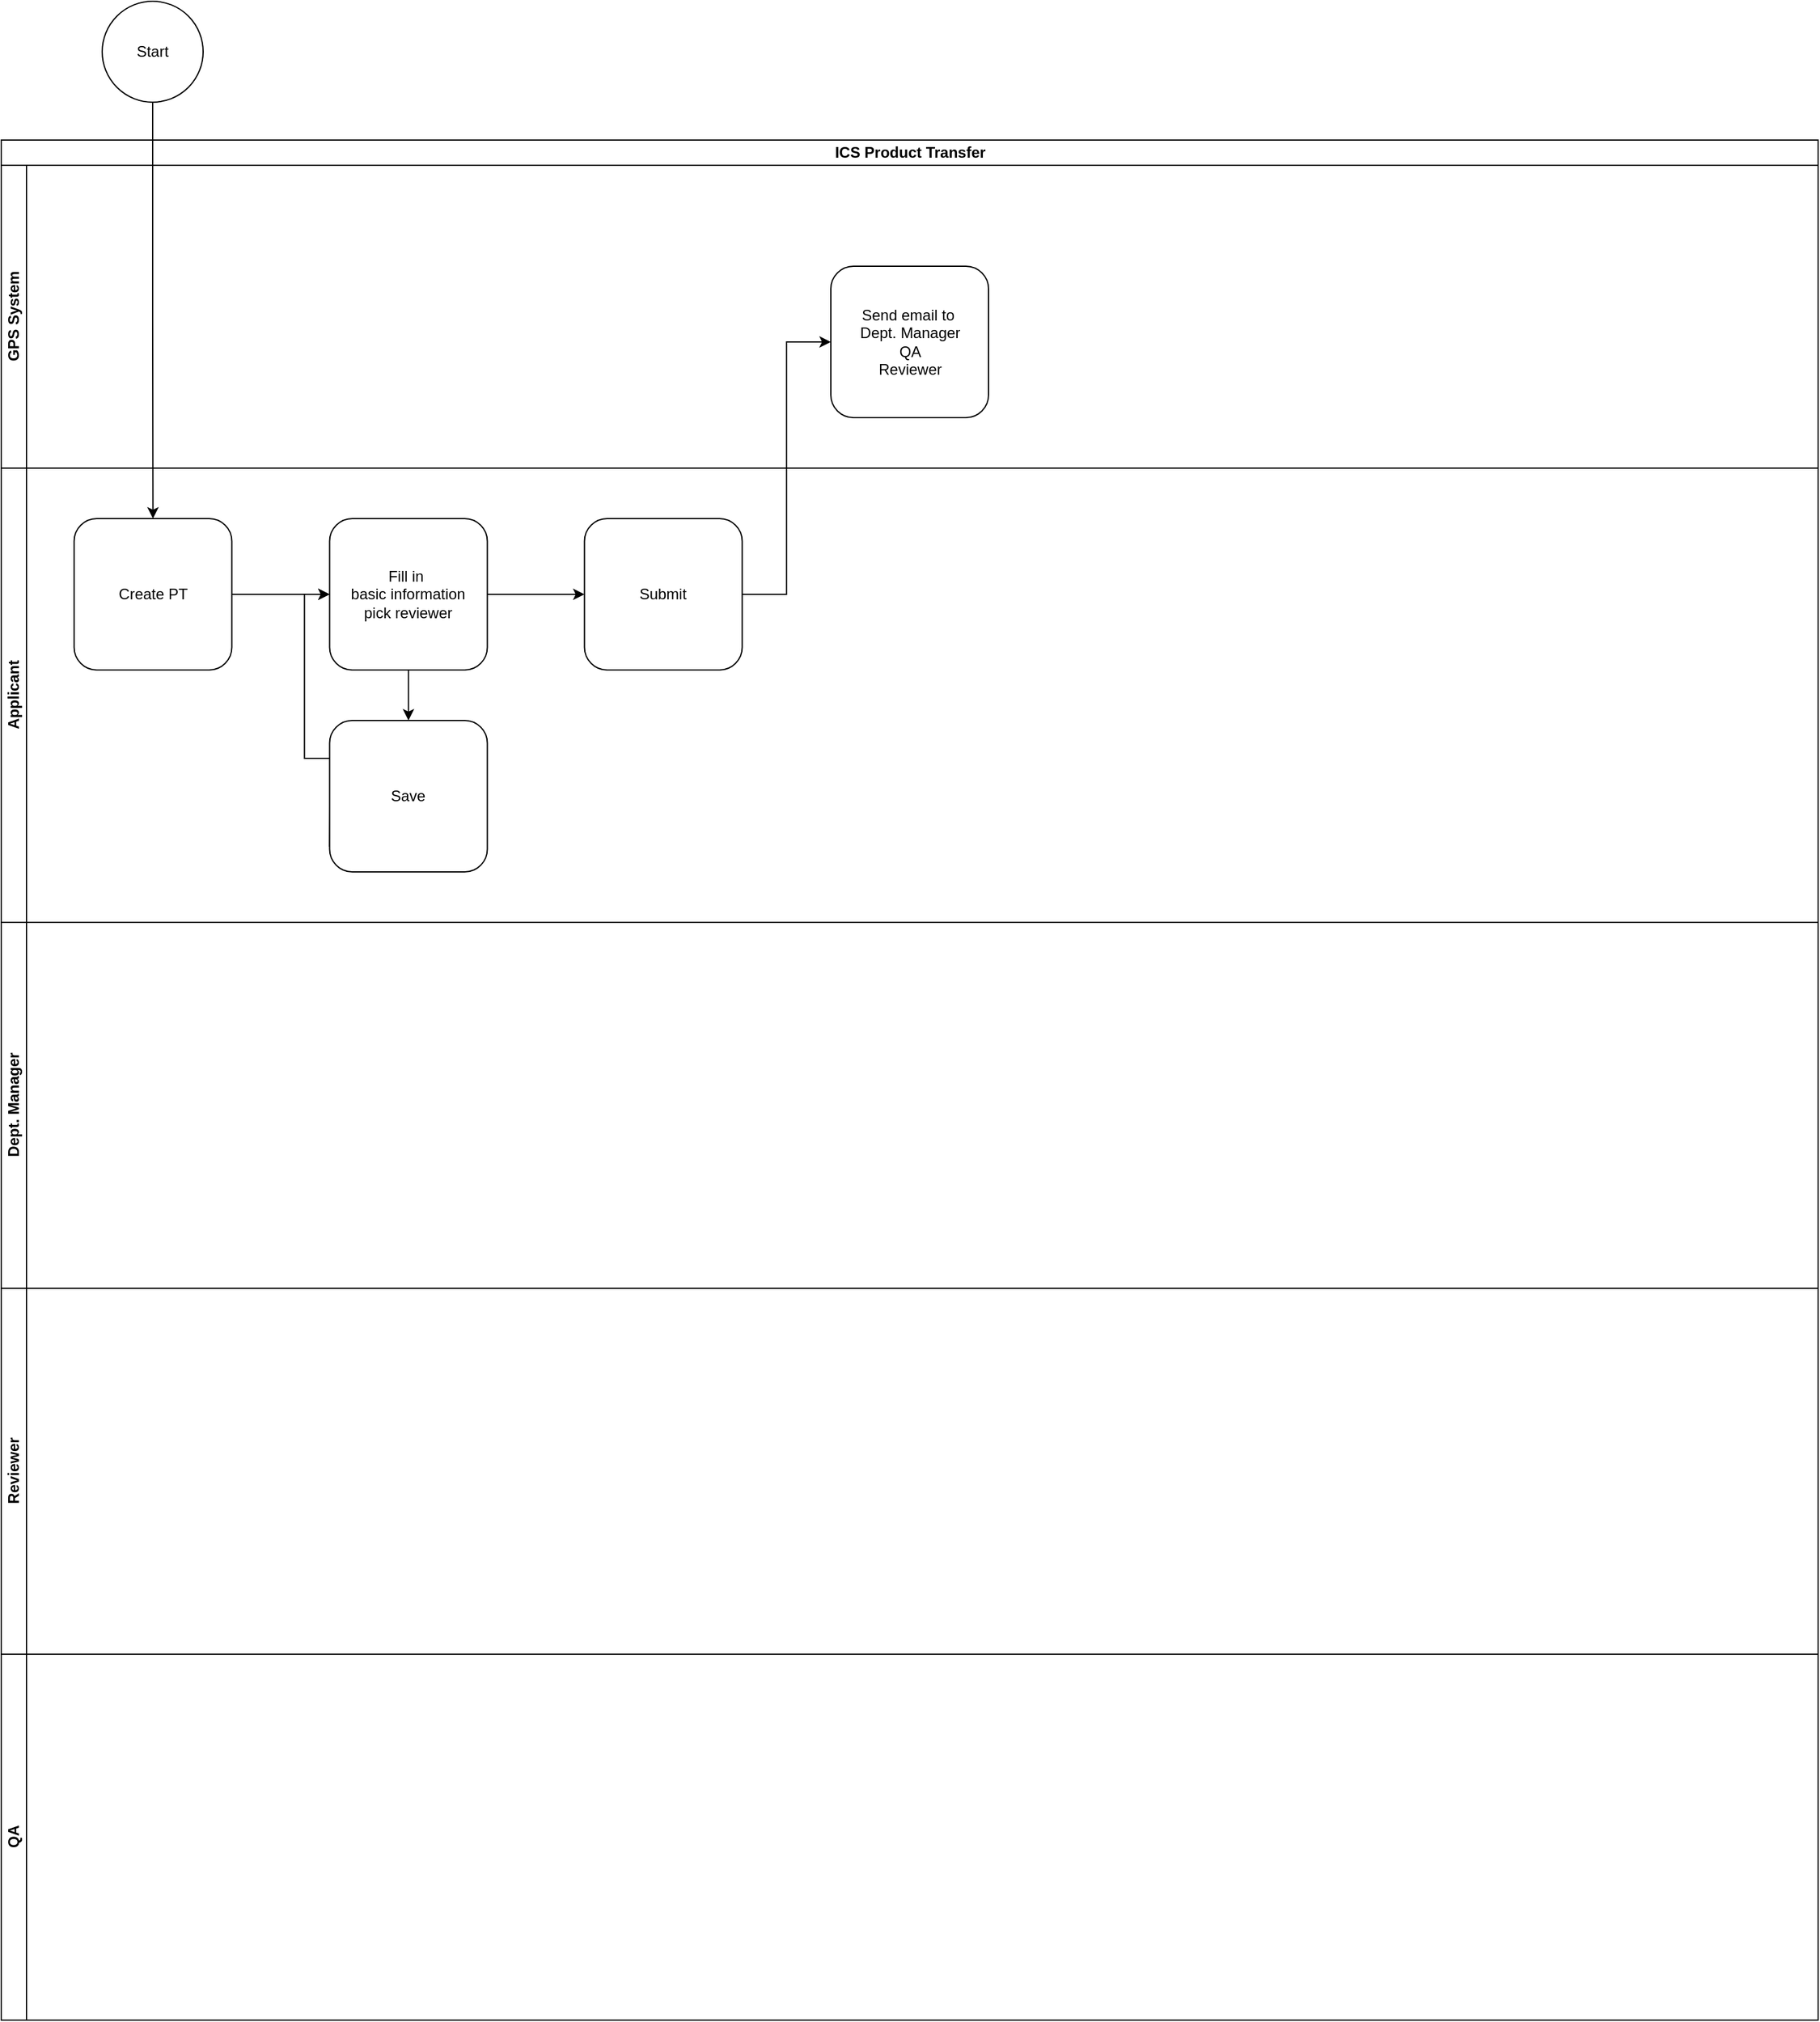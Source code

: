 <mxfile version="22.1.21" type="github">
  <diagram name="Page-1" id="x_v1J6QMZ-EttGsRpot7">
    <mxGraphModel dx="983" dy="687" grid="1" gridSize="10" guides="1" tooltips="1" connect="1" arrows="1" fold="1" page="0" pageScale="1" pageWidth="1169" pageHeight="827" math="0" shadow="0">
      <root>
        <mxCell id="0" />
        <mxCell id="1" parent="0" />
        <mxCell id="yOd0S4cHkztZd6WocYBm-1" value="ICS Product Transfer" style="swimlane;childLayout=stackLayout;resizeParent=1;resizeParentMax=0;horizontal=1;startSize=20;horizontalStack=0;html=1;" vertex="1" parent="1">
          <mxGeometry x="60" y="140" width="1440" height="1490" as="geometry" />
        </mxCell>
        <mxCell id="yOd0S4cHkztZd6WocYBm-17" value="GPS System" style="swimlane;startSize=20;horizontal=0;html=1;" vertex="1" parent="yOd0S4cHkztZd6WocYBm-1">
          <mxGeometry y="20" width="1440" height="240" as="geometry" />
        </mxCell>
        <mxCell id="yOd0S4cHkztZd6WocYBm-16" value="Send email to&amp;nbsp;&lt;br&gt;Dept. Manager&lt;br&gt;QA&lt;br&gt;Reviewer" style="rounded=1;whiteSpace=wrap;html=1;" vertex="1" parent="yOd0S4cHkztZd6WocYBm-17">
          <mxGeometry x="657.5" y="80" width="125" height="120" as="geometry" />
        </mxCell>
        <mxCell id="yOd0S4cHkztZd6WocYBm-2" value="Applicant" style="swimlane;startSize=20;horizontal=0;html=1;" vertex="1" parent="yOd0S4cHkztZd6WocYBm-1">
          <mxGeometry y="260" width="1440" height="360" as="geometry" />
        </mxCell>
        <mxCell id="yOd0S4cHkztZd6WocYBm-10" style="edgeStyle=orthogonalEdgeStyle;rounded=0;orthogonalLoop=1;jettySize=auto;html=1;exitX=1;exitY=0.5;exitDx=0;exitDy=0;entryX=0;entryY=0.5;entryDx=0;entryDy=0;" edge="1" parent="yOd0S4cHkztZd6WocYBm-2" source="yOd0S4cHkztZd6WocYBm-7" target="yOd0S4cHkztZd6WocYBm-9">
          <mxGeometry relative="1" as="geometry" />
        </mxCell>
        <mxCell id="yOd0S4cHkztZd6WocYBm-7" value="Create PT" style="rounded=1;whiteSpace=wrap;html=1;" vertex="1" parent="yOd0S4cHkztZd6WocYBm-2">
          <mxGeometry x="57.75" y="40" width="125" height="120" as="geometry" />
        </mxCell>
        <mxCell id="yOd0S4cHkztZd6WocYBm-15" style="edgeStyle=orthogonalEdgeStyle;rounded=0;orthogonalLoop=1;jettySize=auto;html=1;exitX=1;exitY=0.5;exitDx=0;exitDy=0;entryX=0;entryY=0.5;entryDx=0;entryDy=0;" edge="1" parent="yOd0S4cHkztZd6WocYBm-2" source="yOd0S4cHkztZd6WocYBm-9" target="yOd0S4cHkztZd6WocYBm-13">
          <mxGeometry relative="1" as="geometry" />
        </mxCell>
        <mxCell id="yOd0S4cHkztZd6WocYBm-18" style="edgeStyle=orthogonalEdgeStyle;rounded=0;orthogonalLoop=1;jettySize=auto;html=1;exitX=0.5;exitY=1;exitDx=0;exitDy=0;entryX=0.5;entryY=0;entryDx=0;entryDy=0;" edge="1" parent="yOd0S4cHkztZd6WocYBm-2" source="yOd0S4cHkztZd6WocYBm-9" target="yOd0S4cHkztZd6WocYBm-11">
          <mxGeometry relative="1" as="geometry" />
        </mxCell>
        <mxCell id="yOd0S4cHkztZd6WocYBm-9" value="Fill in&amp;nbsp;&lt;br&gt;basic information&lt;br&gt;pick reviewer" style="rounded=1;whiteSpace=wrap;html=1;" vertex="1" parent="yOd0S4cHkztZd6WocYBm-2">
          <mxGeometry x="260.25" y="40" width="125" height="120" as="geometry" />
        </mxCell>
        <mxCell id="yOd0S4cHkztZd6WocYBm-14" style="edgeStyle=orthogonalEdgeStyle;rounded=0;orthogonalLoop=1;jettySize=auto;html=1;exitX=0;exitY=0.5;exitDx=0;exitDy=0;entryX=0;entryY=0.5;entryDx=0;entryDy=0;" edge="1" parent="yOd0S4cHkztZd6WocYBm-2" target="yOd0S4cHkztZd6WocYBm-9">
          <mxGeometry relative="1" as="geometry">
            <mxPoint x="260.25" y="300" as="sourcePoint" />
          </mxGeometry>
        </mxCell>
        <mxCell id="yOd0S4cHkztZd6WocYBm-11" value="Save" style="rounded=1;whiteSpace=wrap;html=1;" vertex="1" parent="yOd0S4cHkztZd6WocYBm-2">
          <mxGeometry x="260.25" y="200" width="125" height="120" as="geometry" />
        </mxCell>
        <mxCell id="yOd0S4cHkztZd6WocYBm-13" value="Submit" style="rounded=1;whiteSpace=wrap;html=1;" vertex="1" parent="yOd0S4cHkztZd6WocYBm-2">
          <mxGeometry x="462.25" y="40" width="125" height="120" as="geometry" />
        </mxCell>
        <mxCell id="yOd0S4cHkztZd6WocYBm-3" value="Dept. Manager" style="swimlane;startSize=20;horizontal=0;html=1;" vertex="1" parent="yOd0S4cHkztZd6WocYBm-1">
          <mxGeometry y="620" width="1440" height="290" as="geometry" />
        </mxCell>
        <mxCell id="yOd0S4cHkztZd6WocYBm-4" value="Reviewer" style="swimlane;startSize=20;horizontal=0;html=1;" vertex="1" parent="yOd0S4cHkztZd6WocYBm-1">
          <mxGeometry y="910" width="1440" height="290" as="geometry" />
        </mxCell>
        <mxCell id="yOd0S4cHkztZd6WocYBm-5" value="QA" style="swimlane;startSize=20;horizontal=0;html=1;" vertex="1" parent="yOd0S4cHkztZd6WocYBm-1">
          <mxGeometry y="1200" width="1440" height="290" as="geometry" />
        </mxCell>
        <mxCell id="yOd0S4cHkztZd6WocYBm-19" style="edgeStyle=orthogonalEdgeStyle;rounded=0;orthogonalLoop=1;jettySize=auto;html=1;exitX=1;exitY=0.5;exitDx=0;exitDy=0;entryX=0;entryY=0.5;entryDx=0;entryDy=0;" edge="1" parent="yOd0S4cHkztZd6WocYBm-1" source="yOd0S4cHkztZd6WocYBm-13" target="yOd0S4cHkztZd6WocYBm-16">
          <mxGeometry relative="1" as="geometry" />
        </mxCell>
        <mxCell id="yOd0S4cHkztZd6WocYBm-8" style="edgeStyle=orthogonalEdgeStyle;rounded=0;orthogonalLoop=1;jettySize=auto;html=1;exitX=0.5;exitY=1;exitDx=0;exitDy=0;entryX=0.5;entryY=0;entryDx=0;entryDy=0;" edge="1" parent="1" source="yOd0S4cHkztZd6WocYBm-6" target="yOd0S4cHkztZd6WocYBm-7">
          <mxGeometry relative="1" as="geometry" />
        </mxCell>
        <mxCell id="yOd0S4cHkztZd6WocYBm-6" value="Start" style="ellipse;whiteSpace=wrap;html=1;aspect=fixed;" vertex="1" parent="1">
          <mxGeometry x="140" y="30" width="80" height="80" as="geometry" />
        </mxCell>
      </root>
    </mxGraphModel>
  </diagram>
</mxfile>
